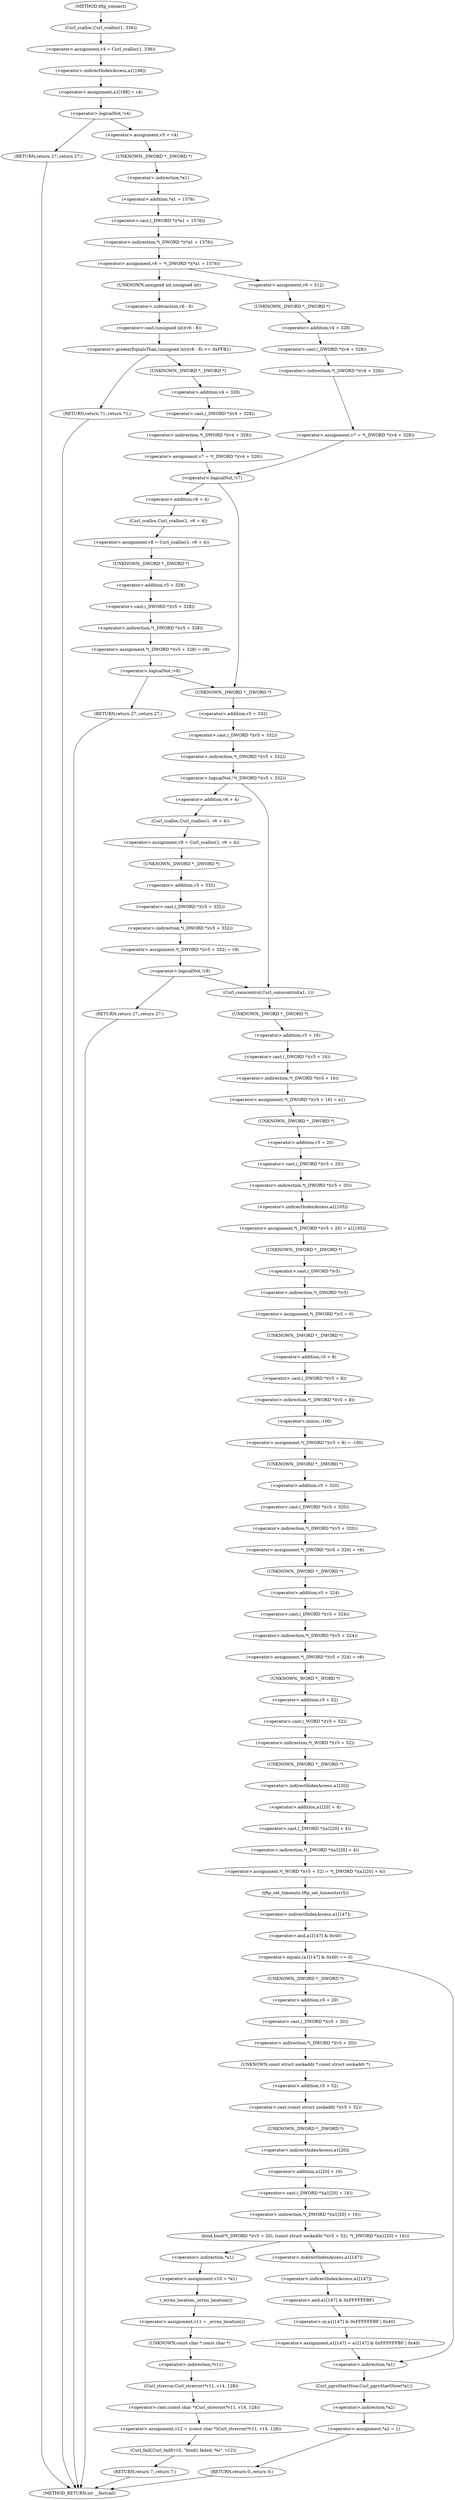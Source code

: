 digraph tftp_connect {  
"1000125" [label = "(<operator>.assignment,v4 = Curl_ccalloc(1, 336))" ]
"1000127" [label = "(Curl_ccalloc,Curl_ccalloc(1, 336))" ]
"1000130" [label = "(<operator>.assignment,a1[188] = v4)" ]
"1000131" [label = "(<operator>.indirectIndexAccess,a1[188])" ]
"1000136" [label = "(<operator>.logicalNot,!v4)" ]
"1000138" [label = "(RETURN,return 27;,return 27;)" ]
"1000140" [label = "(<operator>.assignment,v5 = v4)" ]
"1000143" [label = "(<operator>.assignment,v6 = *(_DWORD *)(*a1 + 1576))" ]
"1000145" [label = "(<operator>.indirection,*(_DWORD *)(*a1 + 1576))" ]
"1000146" [label = "(<operator>.cast,(_DWORD *)(*a1 + 1576))" ]
"1000147" [label = "(UNKNOWN,_DWORD *,_DWORD *)" ]
"1000148" [label = "(<operator>.addition,*a1 + 1576)" ]
"1000149" [label = "(<operator>.indirection,*a1)" ]
"1000156" [label = "(<operator>.greaterEqualsThan,(unsigned int)(v6 - 8) >= 0xFFB1)" ]
"1000157" [label = "(<operator>.cast,(unsigned int)(v6 - 8))" ]
"1000158" [label = "(UNKNOWN,unsigned int,unsigned int)" ]
"1000159" [label = "(<operator>.subtraction,v6 - 8)" ]
"1000163" [label = "(RETURN,return 71;,return 71;)" ]
"1000165" [label = "(<operator>.assignment,v7 = *(_DWORD *)(v4 + 328))" ]
"1000167" [label = "(<operator>.indirection,*(_DWORD *)(v4 + 328))" ]
"1000168" [label = "(<operator>.cast,(_DWORD *)(v4 + 328))" ]
"1000169" [label = "(UNKNOWN,_DWORD *,_DWORD *)" ]
"1000170" [label = "(<operator>.addition,v4 + 328)" ]
"1000175" [label = "(<operator>.assignment,v6 = 512)" ]
"1000178" [label = "(<operator>.assignment,v7 = *(_DWORD *)(v4 + 328))" ]
"1000180" [label = "(<operator>.indirection,*(_DWORD *)(v4 + 328))" ]
"1000181" [label = "(<operator>.cast,(_DWORD *)(v4 + 328))" ]
"1000182" [label = "(UNKNOWN,_DWORD *,_DWORD *)" ]
"1000183" [label = "(<operator>.addition,v4 + 328)" ]
"1000187" [label = "(<operator>.logicalNot,!v7)" ]
"1000190" [label = "(<operator>.assignment,v8 = Curl_ccalloc(1, v6 + 4))" ]
"1000192" [label = "(Curl_ccalloc,Curl_ccalloc(1, v6 + 4))" ]
"1000194" [label = "(<operator>.addition,v6 + 4)" ]
"1000197" [label = "(<operator>.assignment,*(_DWORD *)(v5 + 328) = v8)" ]
"1000198" [label = "(<operator>.indirection,*(_DWORD *)(v5 + 328))" ]
"1000199" [label = "(<operator>.cast,(_DWORD *)(v5 + 328))" ]
"1000200" [label = "(UNKNOWN,_DWORD *,_DWORD *)" ]
"1000201" [label = "(<operator>.addition,v5 + 328)" ]
"1000206" [label = "(<operator>.logicalNot,!v8)" ]
"1000208" [label = "(RETURN,return 27;,return 27;)" ]
"1000211" [label = "(<operator>.logicalNot,!*(_DWORD *)(v5 + 332))" ]
"1000212" [label = "(<operator>.indirection,*(_DWORD *)(v5 + 332))" ]
"1000213" [label = "(<operator>.cast,(_DWORD *)(v5 + 332))" ]
"1000214" [label = "(UNKNOWN,_DWORD *,_DWORD *)" ]
"1000215" [label = "(<operator>.addition,v5 + 332)" ]
"1000219" [label = "(<operator>.assignment,v9 = Curl_ccalloc(1, v6 + 4))" ]
"1000221" [label = "(Curl_ccalloc,Curl_ccalloc(1, v6 + 4))" ]
"1000223" [label = "(<operator>.addition,v6 + 4)" ]
"1000226" [label = "(<operator>.assignment,*(_DWORD *)(v5 + 332) = v9)" ]
"1000227" [label = "(<operator>.indirection,*(_DWORD *)(v5 + 332))" ]
"1000228" [label = "(<operator>.cast,(_DWORD *)(v5 + 332))" ]
"1000229" [label = "(UNKNOWN,_DWORD *,_DWORD *)" ]
"1000230" [label = "(<operator>.addition,v5 + 332)" ]
"1000235" [label = "(<operator>.logicalNot,!v9)" ]
"1000237" [label = "(RETURN,return 27;,return 27;)" ]
"1000239" [label = "(Curl_conncontrol,Curl_conncontrol(a1, 1))" ]
"1000242" [label = "(<operator>.assignment,*(_DWORD *)(v5 + 16) = a1)" ]
"1000243" [label = "(<operator>.indirection,*(_DWORD *)(v5 + 16))" ]
"1000244" [label = "(<operator>.cast,(_DWORD *)(v5 + 16))" ]
"1000245" [label = "(UNKNOWN,_DWORD *,_DWORD *)" ]
"1000246" [label = "(<operator>.addition,v5 + 16)" ]
"1000250" [label = "(<operator>.assignment,*(_DWORD *)(v5 + 20) = a1[105])" ]
"1000251" [label = "(<operator>.indirection,*(_DWORD *)(v5 + 20))" ]
"1000252" [label = "(<operator>.cast,(_DWORD *)(v5 + 20))" ]
"1000253" [label = "(UNKNOWN,_DWORD *,_DWORD *)" ]
"1000254" [label = "(<operator>.addition,v5 + 20)" ]
"1000257" [label = "(<operator>.indirectIndexAccess,a1[105])" ]
"1000260" [label = "(<operator>.assignment,*(_DWORD *)v5 = 0)" ]
"1000261" [label = "(<operator>.indirection,*(_DWORD *)v5)" ]
"1000262" [label = "(<operator>.cast,(_DWORD *)v5)" ]
"1000263" [label = "(UNKNOWN,_DWORD *,_DWORD *)" ]
"1000266" [label = "(<operator>.assignment,*(_DWORD *)(v5 + 8) = -100)" ]
"1000267" [label = "(<operator>.indirection,*(_DWORD *)(v5 + 8))" ]
"1000268" [label = "(<operator>.cast,(_DWORD *)(v5 + 8))" ]
"1000269" [label = "(UNKNOWN,_DWORD *,_DWORD *)" ]
"1000270" [label = "(<operator>.addition,v5 + 8)" ]
"1000273" [label = "(<operator>.minus,-100)" ]
"1000275" [label = "(<operator>.assignment,*(_DWORD *)(v5 + 320) = v6)" ]
"1000276" [label = "(<operator>.indirection,*(_DWORD *)(v5 + 320))" ]
"1000277" [label = "(<operator>.cast,(_DWORD *)(v5 + 320))" ]
"1000278" [label = "(UNKNOWN,_DWORD *,_DWORD *)" ]
"1000279" [label = "(<operator>.addition,v5 + 320)" ]
"1000283" [label = "(<operator>.assignment,*(_DWORD *)(v5 + 324) = v6)" ]
"1000284" [label = "(<operator>.indirection,*(_DWORD *)(v5 + 324))" ]
"1000285" [label = "(<operator>.cast,(_DWORD *)(v5 + 324))" ]
"1000286" [label = "(UNKNOWN,_DWORD *,_DWORD *)" ]
"1000287" [label = "(<operator>.addition,v5 + 324)" ]
"1000291" [label = "(<operator>.assignment,*(_WORD *)(v5 + 52) = *(_DWORD *)(a1[20] + 4))" ]
"1000292" [label = "(<operator>.indirection,*(_WORD *)(v5 + 52))" ]
"1000293" [label = "(<operator>.cast,(_WORD *)(v5 + 52))" ]
"1000294" [label = "(UNKNOWN,_WORD *,_WORD *)" ]
"1000295" [label = "(<operator>.addition,v5 + 52)" ]
"1000298" [label = "(<operator>.indirection,*(_DWORD *)(a1[20] + 4))" ]
"1000299" [label = "(<operator>.cast,(_DWORD *)(a1[20] + 4))" ]
"1000300" [label = "(UNKNOWN,_DWORD *,_DWORD *)" ]
"1000301" [label = "(<operator>.addition,a1[20] + 4)" ]
"1000302" [label = "(<operator>.indirectIndexAccess,a1[20])" ]
"1000306" [label = "(tftp_set_timeouts,tftp_set_timeouts(v5))" ]
"1000309" [label = "(<operator>.equals,(a1[147] & 0x40) == 0)" ]
"1000310" [label = "(<operator>.and,a1[147] & 0x40)" ]
"1000311" [label = "(<operator>.indirectIndexAccess,a1[147])" ]
"1000318" [label = "(bind,bind(*(_DWORD *)(v5 + 20), (const struct sockaddr *)(v5 + 52), *(_DWORD *)(a1[20] + 16)))" ]
"1000319" [label = "(<operator>.indirection,*(_DWORD *)(v5 + 20))" ]
"1000320" [label = "(<operator>.cast,(_DWORD *)(v5 + 20))" ]
"1000321" [label = "(UNKNOWN,_DWORD *,_DWORD *)" ]
"1000322" [label = "(<operator>.addition,v5 + 20)" ]
"1000325" [label = "(<operator>.cast,(const struct sockaddr *)(v5 + 52))" ]
"1000326" [label = "(UNKNOWN,const struct sockaddr *,const struct sockaddr *)" ]
"1000327" [label = "(<operator>.addition,v5 + 52)" ]
"1000330" [label = "(<operator>.indirection,*(_DWORD *)(a1[20] + 16))" ]
"1000331" [label = "(<operator>.cast,(_DWORD *)(a1[20] + 16))" ]
"1000332" [label = "(UNKNOWN,_DWORD *,_DWORD *)" ]
"1000333" [label = "(<operator>.addition,a1[20] + 16)" ]
"1000334" [label = "(<operator>.indirectIndexAccess,a1[20])" ]
"1000339" [label = "(<operator>.assignment,v10 = *a1)" ]
"1000341" [label = "(<operator>.indirection,*a1)" ]
"1000343" [label = "(<operator>.assignment,v11 = _errno_location())" ]
"1000345" [label = "(_errno_location,_errno_location())" ]
"1000346" [label = "(<operator>.assignment,v12 = (const char *)Curl_strerror(*v11, v14, 128))" ]
"1000348" [label = "(<operator>.cast,(const char *)Curl_strerror(*v11, v14, 128))" ]
"1000349" [label = "(UNKNOWN,const char *,const char *)" ]
"1000350" [label = "(Curl_strerror,Curl_strerror(*v11, v14, 128))" ]
"1000351" [label = "(<operator>.indirection,*v11)" ]
"1000355" [label = "(Curl_failf,Curl_failf(v10, \"bind() failed; %s\", v12))" ]
"1000359" [label = "(RETURN,return 7;,return 7;)" ]
"1000361" [label = "(<operator>.assignment,a1[147] = a1[147] & 0xFFFFFFBF | 0x40)" ]
"1000362" [label = "(<operator>.indirectIndexAccess,a1[147])" ]
"1000365" [label = "(<operator>.or,a1[147] & 0xFFFFFFBF | 0x40)" ]
"1000366" [label = "(<operator>.and,a1[147] & 0xFFFFFFBF)" ]
"1000367" [label = "(<operator>.indirectIndexAccess,a1[147])" ]
"1000372" [label = "(Curl_pgrsStartNow,Curl_pgrsStartNow(*a1))" ]
"1000373" [label = "(<operator>.indirection,*a1)" ]
"1000375" [label = "(<operator>.assignment,*a2 = 1)" ]
"1000376" [label = "(<operator>.indirection,*a2)" ]
"1000379" [label = "(RETURN,return 0;,return 0;)" ]
"1000111" [label = "(METHOD,tftp_connect)" ]
"1000381" [label = "(METHOD_RETURN,int __fastcall)" ]
  "1000125" -> "1000131" 
  "1000127" -> "1000125" 
  "1000130" -> "1000136" 
  "1000131" -> "1000130" 
  "1000136" -> "1000138" 
  "1000136" -> "1000140" 
  "1000138" -> "1000381" 
  "1000140" -> "1000147" 
  "1000143" -> "1000158" 
  "1000143" -> "1000175" 
  "1000145" -> "1000143" 
  "1000146" -> "1000145" 
  "1000147" -> "1000149" 
  "1000148" -> "1000146" 
  "1000149" -> "1000148" 
  "1000156" -> "1000163" 
  "1000156" -> "1000169" 
  "1000157" -> "1000156" 
  "1000158" -> "1000159" 
  "1000159" -> "1000157" 
  "1000163" -> "1000381" 
  "1000165" -> "1000187" 
  "1000167" -> "1000165" 
  "1000168" -> "1000167" 
  "1000169" -> "1000170" 
  "1000170" -> "1000168" 
  "1000175" -> "1000182" 
  "1000178" -> "1000187" 
  "1000180" -> "1000178" 
  "1000181" -> "1000180" 
  "1000182" -> "1000183" 
  "1000183" -> "1000181" 
  "1000187" -> "1000214" 
  "1000187" -> "1000194" 
  "1000190" -> "1000200" 
  "1000192" -> "1000190" 
  "1000194" -> "1000192" 
  "1000197" -> "1000206" 
  "1000198" -> "1000197" 
  "1000199" -> "1000198" 
  "1000200" -> "1000201" 
  "1000201" -> "1000199" 
  "1000206" -> "1000214" 
  "1000206" -> "1000208" 
  "1000208" -> "1000381" 
  "1000211" -> "1000223" 
  "1000211" -> "1000239" 
  "1000212" -> "1000211" 
  "1000213" -> "1000212" 
  "1000214" -> "1000215" 
  "1000215" -> "1000213" 
  "1000219" -> "1000229" 
  "1000221" -> "1000219" 
  "1000223" -> "1000221" 
  "1000226" -> "1000235" 
  "1000227" -> "1000226" 
  "1000228" -> "1000227" 
  "1000229" -> "1000230" 
  "1000230" -> "1000228" 
  "1000235" -> "1000237" 
  "1000235" -> "1000239" 
  "1000237" -> "1000381" 
  "1000239" -> "1000245" 
  "1000242" -> "1000253" 
  "1000243" -> "1000242" 
  "1000244" -> "1000243" 
  "1000245" -> "1000246" 
  "1000246" -> "1000244" 
  "1000250" -> "1000263" 
  "1000251" -> "1000257" 
  "1000252" -> "1000251" 
  "1000253" -> "1000254" 
  "1000254" -> "1000252" 
  "1000257" -> "1000250" 
  "1000260" -> "1000269" 
  "1000261" -> "1000260" 
  "1000262" -> "1000261" 
  "1000263" -> "1000262" 
  "1000266" -> "1000278" 
  "1000267" -> "1000273" 
  "1000268" -> "1000267" 
  "1000269" -> "1000270" 
  "1000270" -> "1000268" 
  "1000273" -> "1000266" 
  "1000275" -> "1000286" 
  "1000276" -> "1000275" 
  "1000277" -> "1000276" 
  "1000278" -> "1000279" 
  "1000279" -> "1000277" 
  "1000283" -> "1000294" 
  "1000284" -> "1000283" 
  "1000285" -> "1000284" 
  "1000286" -> "1000287" 
  "1000287" -> "1000285" 
  "1000291" -> "1000306" 
  "1000292" -> "1000300" 
  "1000293" -> "1000292" 
  "1000294" -> "1000295" 
  "1000295" -> "1000293" 
  "1000298" -> "1000291" 
  "1000299" -> "1000298" 
  "1000300" -> "1000302" 
  "1000301" -> "1000299" 
  "1000302" -> "1000301" 
  "1000306" -> "1000311" 
  "1000309" -> "1000321" 
  "1000309" -> "1000373" 
  "1000310" -> "1000309" 
  "1000311" -> "1000310" 
  "1000318" -> "1000341" 
  "1000318" -> "1000362" 
  "1000319" -> "1000326" 
  "1000320" -> "1000319" 
  "1000321" -> "1000322" 
  "1000322" -> "1000320" 
  "1000325" -> "1000332" 
  "1000326" -> "1000327" 
  "1000327" -> "1000325" 
  "1000330" -> "1000318" 
  "1000331" -> "1000330" 
  "1000332" -> "1000334" 
  "1000333" -> "1000331" 
  "1000334" -> "1000333" 
  "1000339" -> "1000345" 
  "1000341" -> "1000339" 
  "1000343" -> "1000349" 
  "1000345" -> "1000343" 
  "1000346" -> "1000355" 
  "1000348" -> "1000346" 
  "1000349" -> "1000351" 
  "1000350" -> "1000348" 
  "1000351" -> "1000350" 
  "1000355" -> "1000359" 
  "1000359" -> "1000381" 
  "1000361" -> "1000373" 
  "1000362" -> "1000367" 
  "1000365" -> "1000361" 
  "1000366" -> "1000365" 
  "1000367" -> "1000366" 
  "1000372" -> "1000376" 
  "1000373" -> "1000372" 
  "1000375" -> "1000379" 
  "1000376" -> "1000375" 
  "1000379" -> "1000381" 
  "1000111" -> "1000127" 
}
